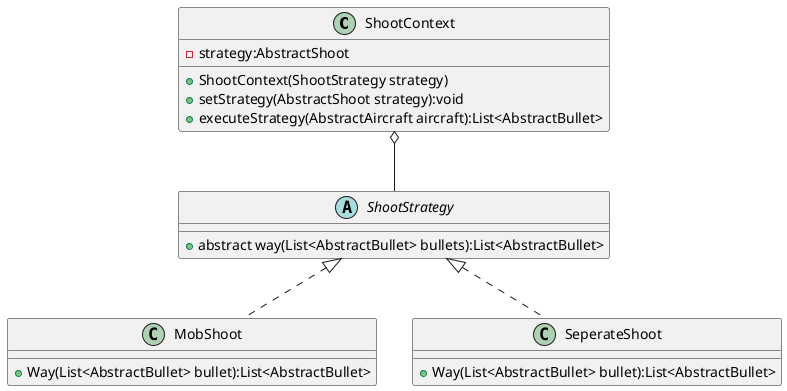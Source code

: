 @startuml
'https://plantuml.com/class-diagram

ShootContext o-- ShootStrategy
ShootStrategy <|..  MobShoot
ShootStrategy <|..  SeperateShoot

class ShootContext
{
    - strategy:AbstractShoot
    + ShootContext(ShootStrategy strategy)
    + setStrategy(AbstractShoot strategy):void
    + executeStrategy(AbstractAircraft aircraft):List<AbstractBullet>
}

abstract class ShootStrategy
{
    + abstract way(List<AbstractBullet> bullets):List<AbstractBullet>
}

class MobShoot
{
    +Way(List<AbstractBullet> bullet):List<AbstractBullet>
}

class SeperateShoot
{
    +Way(List<AbstractBullet> bullet):List<AbstractBullet>
}
@enduml